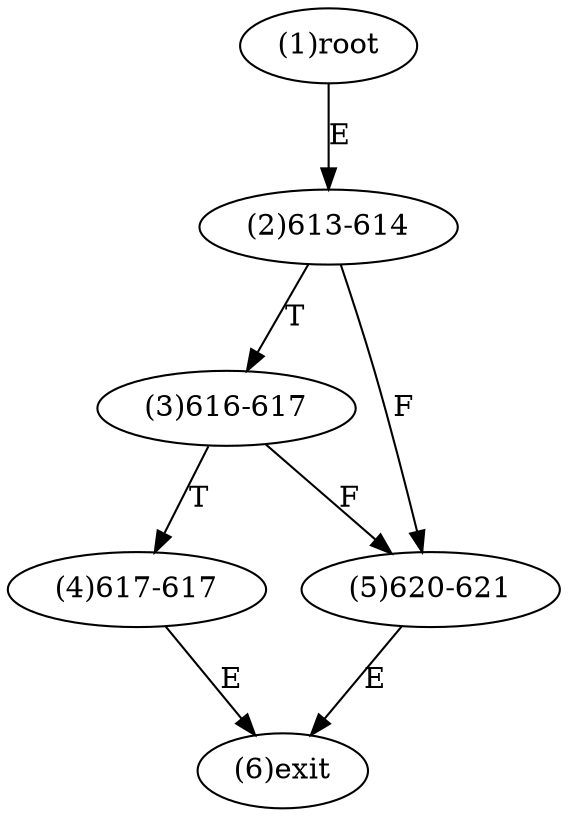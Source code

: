 digraph "" { 
1[ label="(1)root"];
2[ label="(2)613-614"];
3[ label="(3)616-617"];
4[ label="(4)617-617"];
5[ label="(5)620-621"];
6[ label="(6)exit"];
1->2[ label="E"];
2->5[ label="F"];
2->3[ label="T"];
3->5[ label="F"];
3->4[ label="T"];
4->6[ label="E"];
5->6[ label="E"];
}